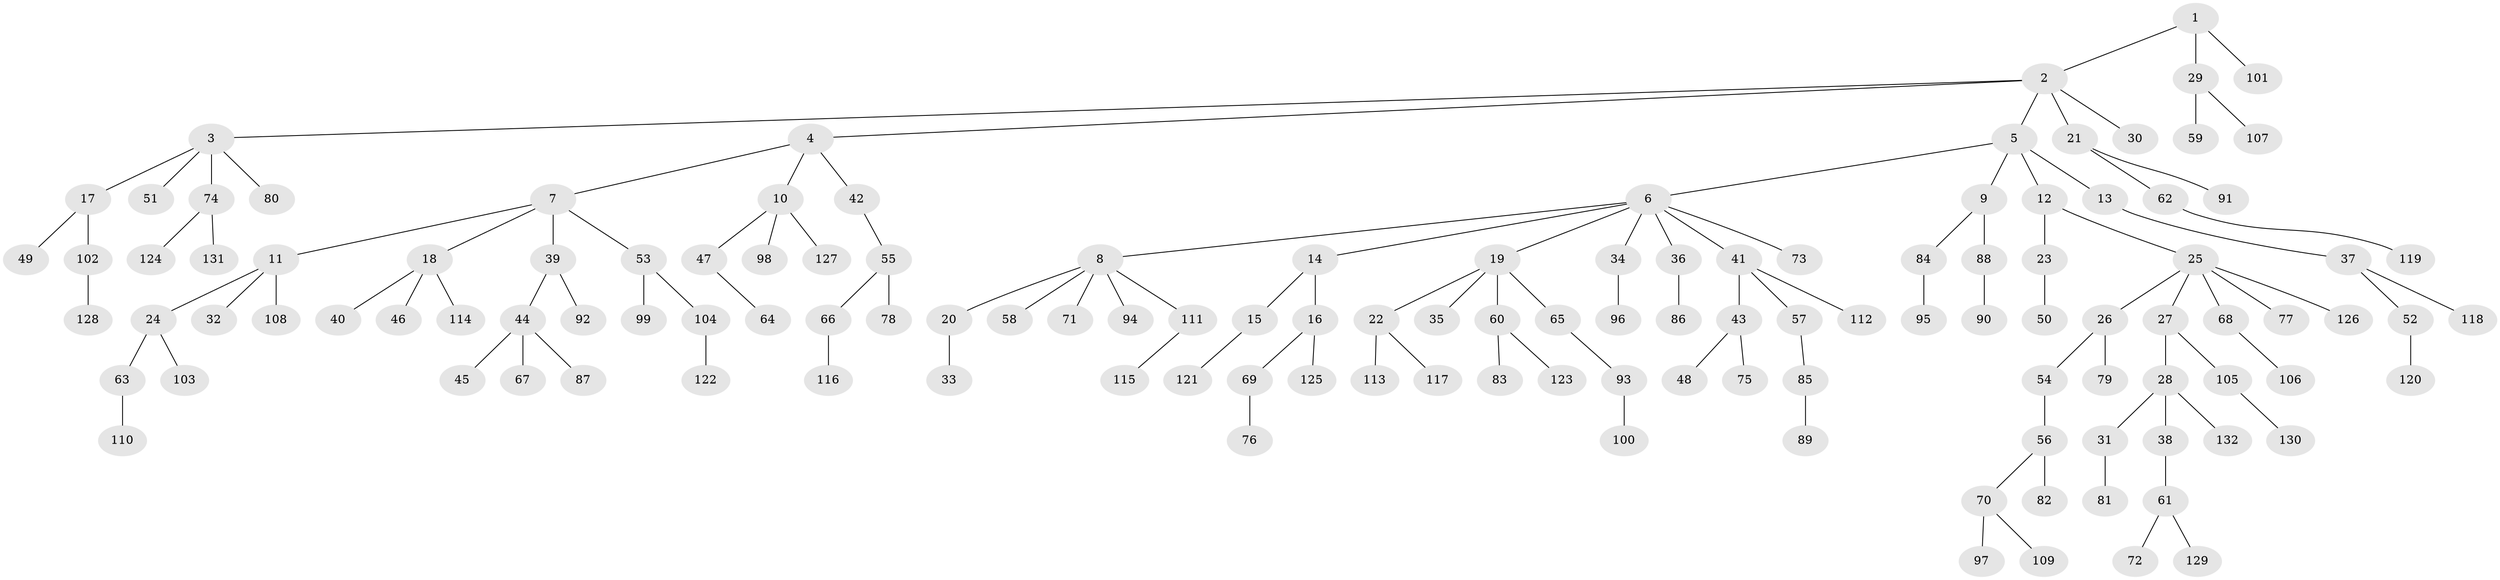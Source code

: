 // Generated by graph-tools (version 1.1) at 2025/02/03/09/25 03:02:20]
// undirected, 132 vertices, 131 edges
graph export_dot {
graph [start="1"]
  node [color=gray90,style=filled];
  1;
  2;
  3;
  4;
  5;
  6;
  7;
  8;
  9;
  10;
  11;
  12;
  13;
  14;
  15;
  16;
  17;
  18;
  19;
  20;
  21;
  22;
  23;
  24;
  25;
  26;
  27;
  28;
  29;
  30;
  31;
  32;
  33;
  34;
  35;
  36;
  37;
  38;
  39;
  40;
  41;
  42;
  43;
  44;
  45;
  46;
  47;
  48;
  49;
  50;
  51;
  52;
  53;
  54;
  55;
  56;
  57;
  58;
  59;
  60;
  61;
  62;
  63;
  64;
  65;
  66;
  67;
  68;
  69;
  70;
  71;
  72;
  73;
  74;
  75;
  76;
  77;
  78;
  79;
  80;
  81;
  82;
  83;
  84;
  85;
  86;
  87;
  88;
  89;
  90;
  91;
  92;
  93;
  94;
  95;
  96;
  97;
  98;
  99;
  100;
  101;
  102;
  103;
  104;
  105;
  106;
  107;
  108;
  109;
  110;
  111;
  112;
  113;
  114;
  115;
  116;
  117;
  118;
  119;
  120;
  121;
  122;
  123;
  124;
  125;
  126;
  127;
  128;
  129;
  130;
  131;
  132;
  1 -- 2;
  1 -- 29;
  1 -- 101;
  2 -- 3;
  2 -- 4;
  2 -- 5;
  2 -- 21;
  2 -- 30;
  3 -- 17;
  3 -- 51;
  3 -- 74;
  3 -- 80;
  4 -- 7;
  4 -- 10;
  4 -- 42;
  5 -- 6;
  5 -- 9;
  5 -- 12;
  5 -- 13;
  6 -- 8;
  6 -- 14;
  6 -- 19;
  6 -- 34;
  6 -- 36;
  6 -- 41;
  6 -- 73;
  7 -- 11;
  7 -- 18;
  7 -- 39;
  7 -- 53;
  8 -- 20;
  8 -- 58;
  8 -- 71;
  8 -- 94;
  8 -- 111;
  9 -- 84;
  9 -- 88;
  10 -- 47;
  10 -- 98;
  10 -- 127;
  11 -- 24;
  11 -- 32;
  11 -- 108;
  12 -- 23;
  12 -- 25;
  13 -- 37;
  14 -- 15;
  14 -- 16;
  15 -- 121;
  16 -- 69;
  16 -- 125;
  17 -- 49;
  17 -- 102;
  18 -- 40;
  18 -- 46;
  18 -- 114;
  19 -- 22;
  19 -- 35;
  19 -- 60;
  19 -- 65;
  20 -- 33;
  21 -- 62;
  21 -- 91;
  22 -- 113;
  22 -- 117;
  23 -- 50;
  24 -- 63;
  24 -- 103;
  25 -- 26;
  25 -- 27;
  25 -- 68;
  25 -- 77;
  25 -- 126;
  26 -- 54;
  26 -- 79;
  27 -- 28;
  27 -- 105;
  28 -- 31;
  28 -- 38;
  28 -- 132;
  29 -- 59;
  29 -- 107;
  31 -- 81;
  34 -- 96;
  36 -- 86;
  37 -- 52;
  37 -- 118;
  38 -- 61;
  39 -- 44;
  39 -- 92;
  41 -- 43;
  41 -- 57;
  41 -- 112;
  42 -- 55;
  43 -- 48;
  43 -- 75;
  44 -- 45;
  44 -- 67;
  44 -- 87;
  47 -- 64;
  52 -- 120;
  53 -- 99;
  53 -- 104;
  54 -- 56;
  55 -- 66;
  55 -- 78;
  56 -- 70;
  56 -- 82;
  57 -- 85;
  60 -- 83;
  60 -- 123;
  61 -- 72;
  61 -- 129;
  62 -- 119;
  63 -- 110;
  65 -- 93;
  66 -- 116;
  68 -- 106;
  69 -- 76;
  70 -- 97;
  70 -- 109;
  74 -- 124;
  74 -- 131;
  84 -- 95;
  85 -- 89;
  88 -- 90;
  93 -- 100;
  102 -- 128;
  104 -- 122;
  105 -- 130;
  111 -- 115;
}
